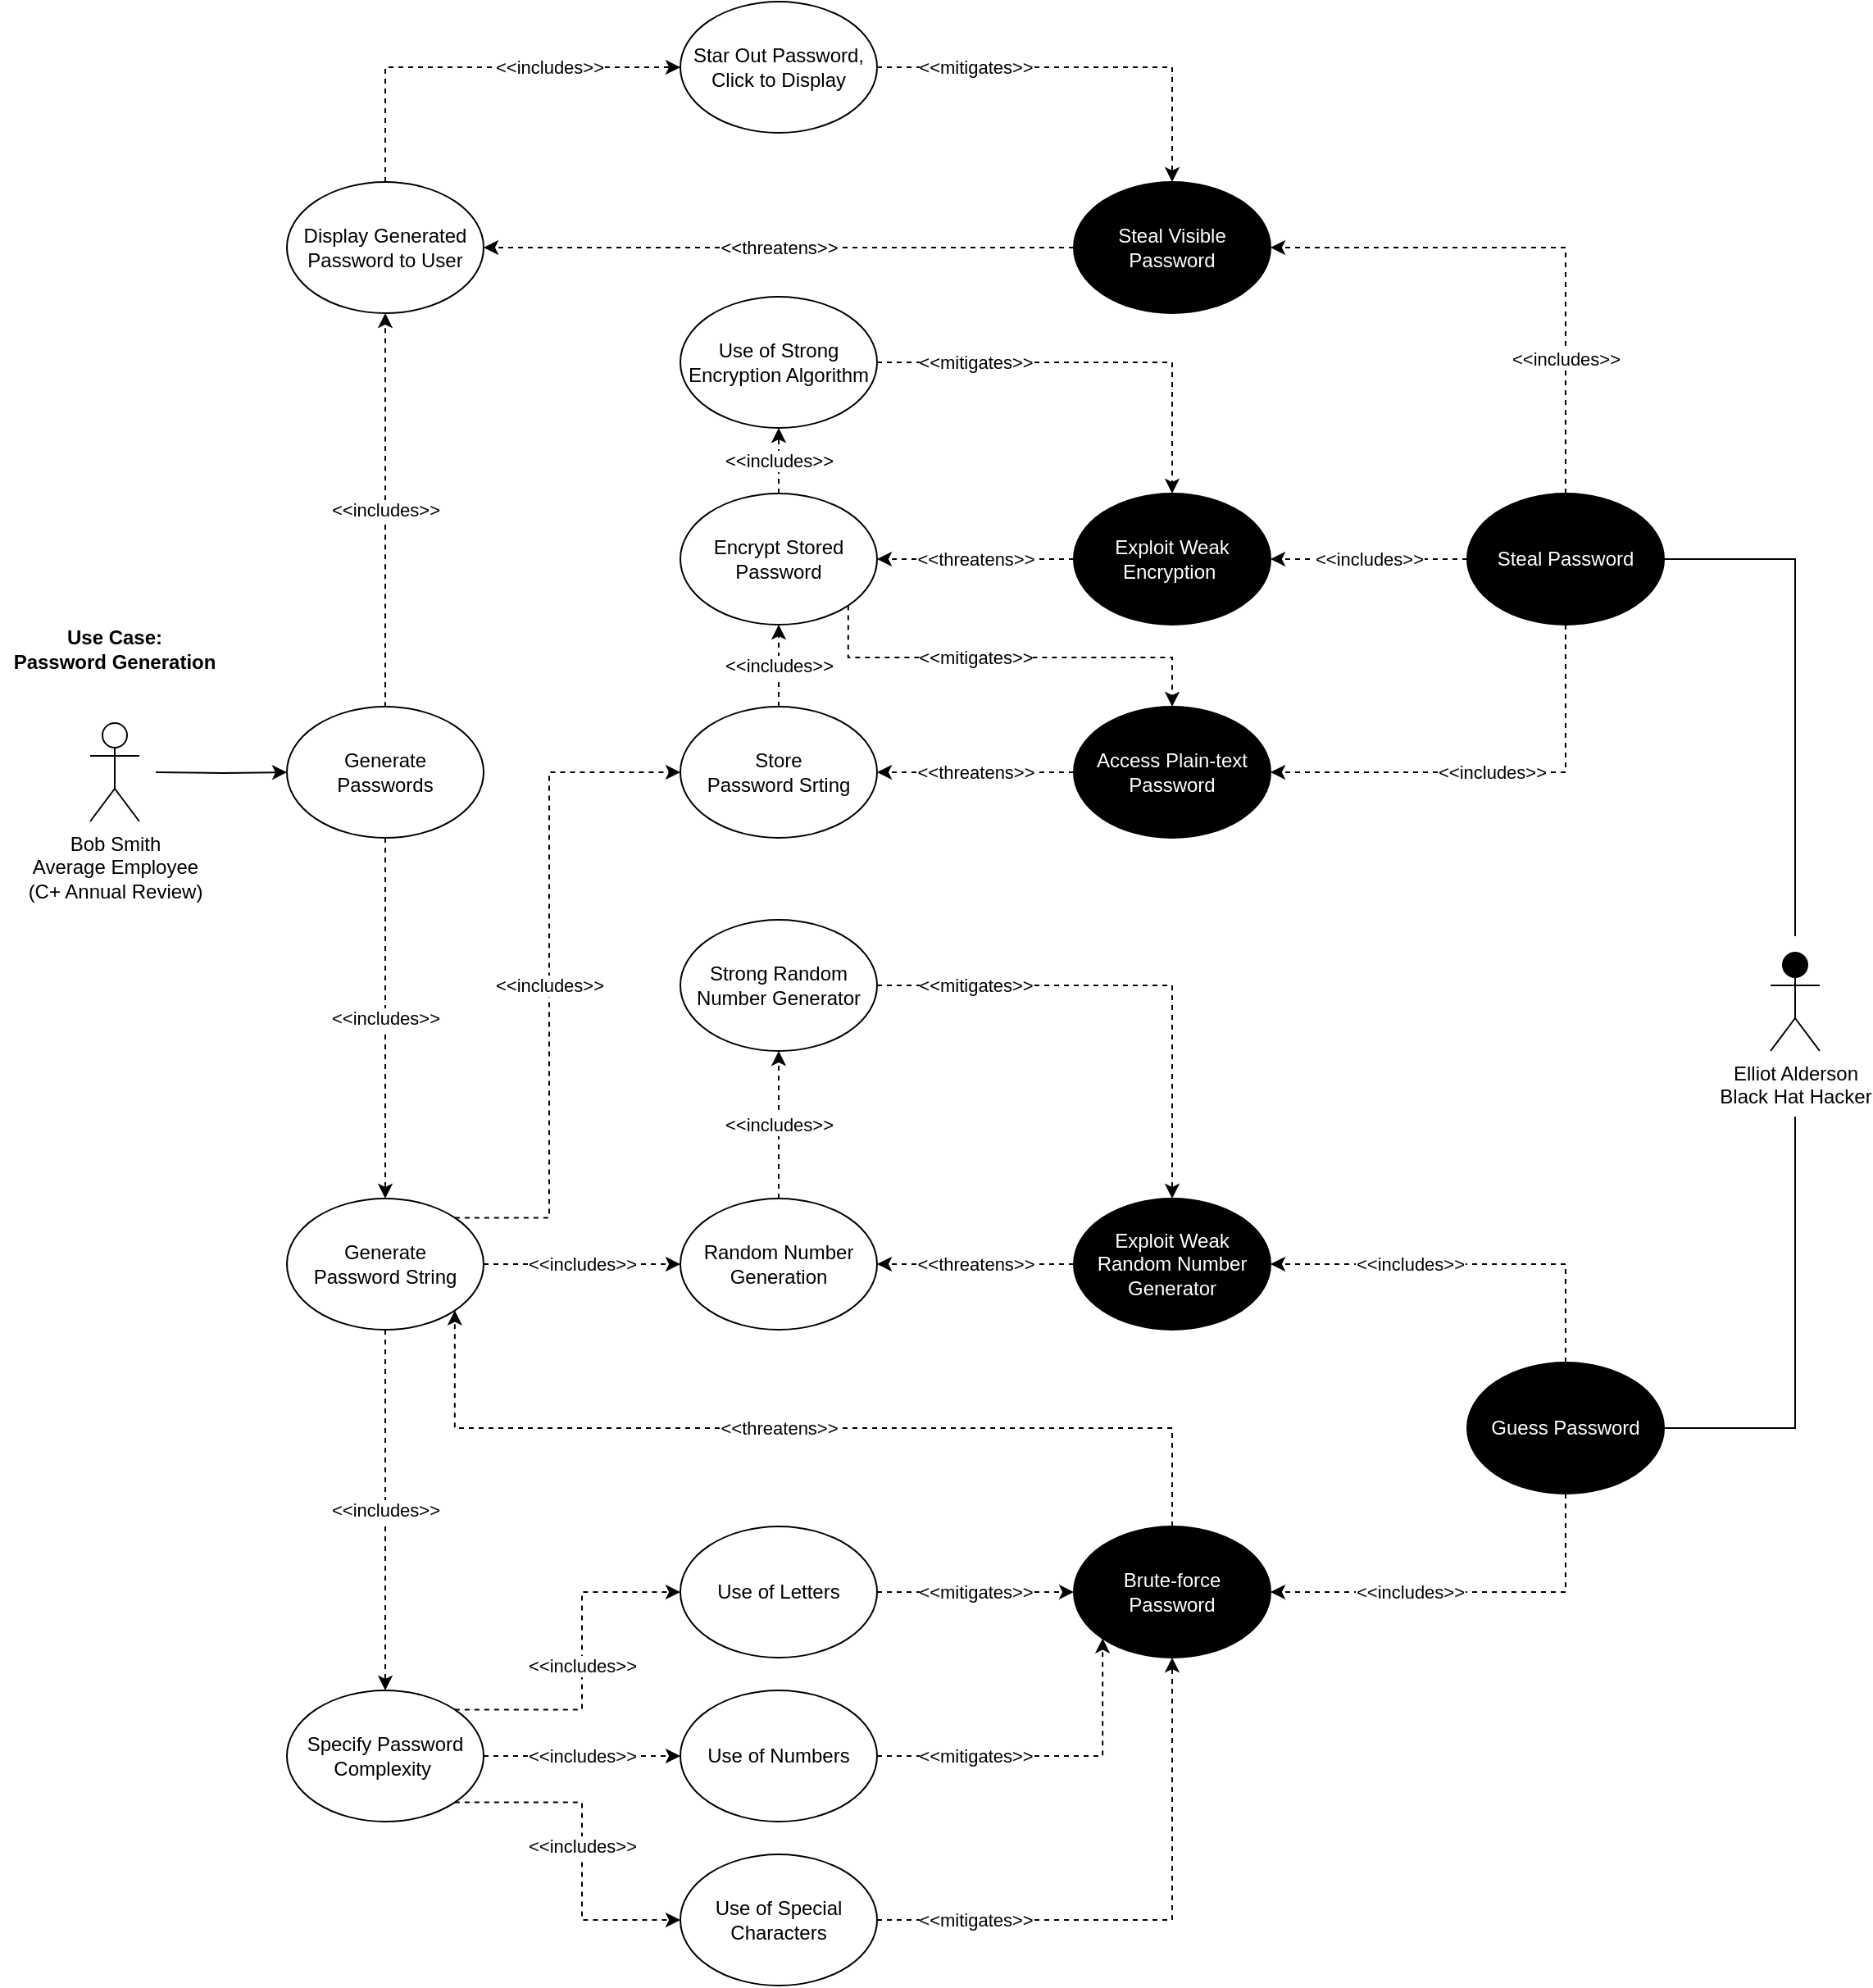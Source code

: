 <mxfile version="20.3.3" type="device"><diagram id="7q6WzZqFf9v9yzIv_zda" name="Use case"><mxGraphModel dx="1673" dy="2029" grid="1" gridSize="10" guides="1" tooltips="1" connect="1" arrows="1" fold="1" page="1" pageScale="1" pageWidth="850" pageHeight="1100" math="0" shadow="0"><root><mxCell id="0"/><mxCell id="1" parent="0"/><mxCell id="6nVk2OjUx_Jec70H1OZ8-64" style="edgeStyle=orthogonalEdgeStyle;rounded=0;orthogonalLoop=1;jettySize=auto;html=1;entryX=0;entryY=0.5;entryDx=0;entryDy=0;" parent="1" target="SSoZlEEdxV4zL4xD8buy-4" edge="1"><mxGeometry relative="1" as="geometry"><mxPoint x="120" y="360" as="sourcePoint"/></mxGeometry></mxCell><mxCell id="SSoZlEEdxV4zL4xD8buy-2" value="Bob Smith&lt;br&gt;Average Employee&lt;br&gt;(C+ Annual Review)" style="shape=umlActor;verticalLabelPosition=bottom;verticalAlign=top;html=1;outlineConnect=0;fillColor=#FFFFFF;" parent="1" vertex="1"><mxGeometry x="80" y="330" width="30" height="60" as="geometry"/></mxCell><mxCell id="6nVk2OjUx_Jec70H1OZ8-1" value="&amp;lt;&amp;lt;includes&amp;gt;&amp;gt;" style="edgeStyle=orthogonalEdgeStyle;rounded=0;orthogonalLoop=1;jettySize=auto;html=1;dashed=1;entryX=0.5;entryY=0;entryDx=0;entryDy=0;startArrow=none;exitX=0.5;exitY=1;exitDx=0;exitDy=0;" parent="1" source="6nVk2OjUx_Jec70H1OZ8-14" target="6nVk2OjUx_Jec70H1OZ8-2" edge="1"><mxGeometry relative="1" as="geometry"><mxPoint x="260" y="640" as="targetPoint"/></mxGeometry></mxCell><mxCell id="6nVk2OjUx_Jec70H1OZ8-16" value="&amp;lt;&amp;lt;includes&amp;gt;&amp;gt;" style="edgeStyle=orthogonalEdgeStyle;rounded=0;orthogonalLoop=1;jettySize=auto;html=1;exitX=0.5;exitY=1;exitDx=0;exitDy=0;entryX=0.5;entryY=0;entryDx=0;entryDy=0;dashed=1;" parent="1" source="SSoZlEEdxV4zL4xD8buy-4" target="6nVk2OjUx_Jec70H1OZ8-14" edge="1"><mxGeometry relative="1" as="geometry"><mxPoint x="260" y="270" as="sourcePoint"/></mxGeometry></mxCell><mxCell id="6nVk2OjUx_Jec70H1OZ8-35" value="&amp;lt;&amp;lt;includes&amp;gt;&amp;gt;" style="edgeStyle=orthogonalEdgeStyle;curved=1;orthogonalLoop=1;jettySize=auto;html=1;exitX=0.5;exitY=0;exitDx=0;exitDy=0;entryX=0.5;entryY=1;entryDx=0;entryDy=0;dashed=1;" parent="1" source="SSoZlEEdxV4zL4xD8buy-4" target="6nVk2OjUx_Jec70H1OZ8-34" edge="1"><mxGeometry relative="1" as="geometry"/></mxCell><mxCell id="SSoZlEEdxV4zL4xD8buy-4" value="Generate &lt;br&gt;Passwords" style="ellipse;whiteSpace=wrap;html=1;fillColor=#FFFFFF;" parent="1" vertex="1"><mxGeometry x="200" y="320" width="120" height="80" as="geometry"/></mxCell><mxCell id="y4aMO4poYCLMZNxBlCo6-3" value="&lt;b&gt;Use Case:&lt;br&gt;Password Generation&lt;br&gt;&lt;/b&gt;" style="text;html=1;strokeColor=none;fillColor=none;align=center;verticalAlign=middle;whiteSpace=wrap;rounded=0;" parent="1" vertex="1"><mxGeometry x="25" y="270" width="140" height="30" as="geometry"/></mxCell><mxCell id="6nVk2OjUx_Jec70H1OZ8-39" value="&amp;lt;&amp;lt;includes&amp;gt;&amp;gt;" style="edgeStyle=orthogonalEdgeStyle;orthogonalLoop=1;jettySize=auto;html=1;exitX=0.5;exitY=0;exitDx=0;exitDy=0;entryX=1;entryY=0.5;entryDx=0;entryDy=0;dashed=1;rounded=0;" parent="1" source="y4aMO4poYCLMZNxBlCo6-14" target="6nVk2OjUx_Jec70H1OZ8-38" edge="1"><mxGeometry x="-0.5" relative="1" as="geometry"><mxPoint as="offset"/></mxGeometry></mxCell><mxCell id="6nVk2OjUx_Jec70H1OZ8-59" value="&amp;lt;&amp;lt;includes&amp;gt;&amp;gt;" style="edgeStyle=orthogonalEdgeStyle;rounded=0;orthogonalLoop=1;jettySize=auto;html=1;entryX=1;entryY=0.5;entryDx=0;entryDy=0;dashed=1;" parent="1" source="y4aMO4poYCLMZNxBlCo6-14" target="6nVk2OjUx_Jec70H1OZ8-53" edge="1"><mxGeometry relative="1" as="geometry"/></mxCell><mxCell id="6nVk2OjUx_Jec70H1OZ8-60" value="&amp;lt;&amp;lt;includes&amp;gt;&amp;gt;" style="edgeStyle=orthogonalEdgeStyle;rounded=0;orthogonalLoop=1;jettySize=auto;html=1;exitX=0.5;exitY=1;exitDx=0;exitDy=0;entryX=1;entryY=0.5;entryDx=0;entryDy=0;dashed=1;" parent="1" source="y4aMO4poYCLMZNxBlCo6-14" target="6nVk2OjUx_Jec70H1OZ8-54" edge="1"><mxGeometry relative="1" as="geometry"/></mxCell><mxCell id="y4aMO4poYCLMZNxBlCo6-14" value="&lt;font color=&quot;#ffffff&quot;&gt;&lt;span style=&quot;background-color: rgb(0, 0, 0);&quot;&gt;Steal Password&lt;/span&gt;&lt;/font&gt;" style="ellipse;whiteSpace=wrap;html=1;fillColor=#000000;" parent="1" vertex="1"><mxGeometry x="920" y="190" width="120" height="80" as="geometry"/></mxCell><mxCell id="6nVk2OjUx_Jec70H1OZ8-25" style="edgeStyle=orthogonalEdgeStyle;rounded=0;orthogonalLoop=1;jettySize=auto;html=1;entryX=1;entryY=0.5;entryDx=0;entryDy=0;exitX=0.5;exitY=0;exitDx=0;exitDy=0;endArrow=none;endFill=0;" parent="1" target="y4aMO4poYCLMZNxBlCo6-14" edge="1"><mxGeometry relative="1" as="geometry"><mxPoint x="1120" y="460" as="sourcePoint"/><Array as="points"><mxPoint x="1120" y="230"/></Array></mxGeometry></mxCell><mxCell id="6nVk2OjUx_Jec70H1OZ8-26" style="edgeStyle=orthogonalEdgeStyle;rounded=0;orthogonalLoop=1;jettySize=auto;html=1;entryX=1;entryY=0.5;entryDx=0;entryDy=0;endArrow=none;endFill=0;" parent="1" target="6nVk2OjUx_Jec70H1OZ8-24" edge="1"><mxGeometry relative="1" as="geometry"><mxPoint x="1120" y="570" as="sourcePoint"/><Array as="points"><mxPoint x="1120" y="760"/></Array></mxGeometry></mxCell><mxCell id="y4aMO4poYCLMZNxBlCo6-24" value="Elliot Alderson&lt;br&gt;Black Hat Hacker" style="shape=umlActor;verticalLabelPosition=bottom;verticalAlign=top;html=1;outlineConnect=0;fillColor=#000000;" parent="1" vertex="1"><mxGeometry x="1105" y="470" width="30" height="60" as="geometry"/></mxCell><mxCell id="6nVk2OjUx_Jec70H1OZ8-9" value="&amp;lt;&amp;lt;includes&amp;gt;&amp;gt;" style="edgeStyle=orthogonalEdgeStyle;rounded=0;orthogonalLoop=1;jettySize=auto;html=1;exitX=1;exitY=0;exitDx=0;exitDy=0;entryX=0;entryY=0.5;entryDx=0;entryDy=0;dashed=1;" parent="1" source="6nVk2OjUx_Jec70H1OZ8-2" target="6nVk2OjUx_Jec70H1OZ8-6" edge="1"><mxGeometry relative="1" as="geometry"/></mxCell><mxCell id="6nVk2OjUx_Jec70H1OZ8-10" value="&amp;lt;&amp;lt;includes&amp;gt;&amp;gt;" style="edgeStyle=orthogonalEdgeStyle;rounded=0;orthogonalLoop=1;jettySize=auto;html=1;exitX=1;exitY=0.5;exitDx=0;exitDy=0;entryX=0;entryY=0.5;entryDx=0;entryDy=0;dashed=1;" parent="1" source="6nVk2OjUx_Jec70H1OZ8-2" target="6nVk2OjUx_Jec70H1OZ8-7" edge="1"><mxGeometry relative="1" as="geometry"/></mxCell><mxCell id="6nVk2OjUx_Jec70H1OZ8-11" value="&amp;lt;&amp;lt;includes&amp;gt;&amp;gt;" style="edgeStyle=orthogonalEdgeStyle;rounded=0;orthogonalLoop=1;jettySize=auto;html=1;exitX=1;exitY=1;exitDx=0;exitDy=0;entryX=0;entryY=0.5;entryDx=0;entryDy=0;dashed=1;" parent="1" source="6nVk2OjUx_Jec70H1OZ8-2" target="6nVk2OjUx_Jec70H1OZ8-8" edge="1"><mxGeometry relative="1" as="geometry"/></mxCell><mxCell id="6nVk2OjUx_Jec70H1OZ8-2" value="Specify Password Complexity&amp;nbsp;" style="ellipse;whiteSpace=wrap;html=1;fillColor=#FFFFFF;" parent="1" vertex="1"><mxGeometry x="200" y="920" width="120" height="80" as="geometry"/></mxCell><mxCell id="6nVk2OjUx_Jec70H1OZ8-18" value="&amp;lt;&amp;lt;mitigates&amp;gt;&amp;gt;" style="edgeStyle=orthogonalEdgeStyle;rounded=0;orthogonalLoop=1;jettySize=auto;html=1;exitX=1;exitY=0.5;exitDx=0;exitDy=0;entryX=0;entryY=0.5;entryDx=0;entryDy=0;dashed=1;" parent="1" source="6nVk2OjUx_Jec70H1OZ8-6" target="6nVk2OjUx_Jec70H1OZ8-12" edge="1"><mxGeometry relative="1" as="geometry"><mxPoint as="offset"/></mxGeometry></mxCell><mxCell id="6nVk2OjUx_Jec70H1OZ8-6" value="Use of Letters" style="ellipse;whiteSpace=wrap;html=1;fillColor=#FFFFFF;" parent="1" vertex="1"><mxGeometry x="440" y="820" width="120" height="80" as="geometry"/></mxCell><mxCell id="6nVk2OjUx_Jec70H1OZ8-19" value="&amp;lt;&amp;lt;mitigates&amp;gt;&amp;gt;" style="edgeStyle=orthogonalEdgeStyle;rounded=0;orthogonalLoop=1;jettySize=auto;html=1;exitX=1;exitY=0.5;exitDx=0;exitDy=0;entryX=0;entryY=1;entryDx=0;entryDy=0;dashed=1;" parent="1" source="6nVk2OjUx_Jec70H1OZ8-7" target="6nVk2OjUx_Jec70H1OZ8-12" edge="1"><mxGeometry x="-0.427" relative="1" as="geometry"><mxPoint as="offset"/></mxGeometry></mxCell><mxCell id="6nVk2OjUx_Jec70H1OZ8-7" value="Use of Numbers" style="ellipse;whiteSpace=wrap;html=1;fillColor=#FFFFFF;" parent="1" vertex="1"><mxGeometry x="440" y="920" width="120" height="80" as="geometry"/></mxCell><mxCell id="6nVk2OjUx_Jec70H1OZ8-20" value="&amp;lt;&amp;lt;mitigates&amp;gt;&amp;gt;" style="edgeStyle=orthogonalEdgeStyle;rounded=0;orthogonalLoop=1;jettySize=auto;html=1;exitX=1;exitY=0.5;exitDx=0;exitDy=0;entryX=0.5;entryY=1;entryDx=0;entryDy=0;dashed=1;" parent="1" source="6nVk2OjUx_Jec70H1OZ8-8" target="6nVk2OjUx_Jec70H1OZ8-12" edge="1"><mxGeometry x="-0.647" relative="1" as="geometry"><mxPoint as="offset"/></mxGeometry></mxCell><mxCell id="6nVk2OjUx_Jec70H1OZ8-8" value="Use of Special Characters" style="ellipse;whiteSpace=wrap;html=1;fillColor=#FFFFFF;" parent="1" vertex="1"><mxGeometry x="440" y="1020" width="120" height="80" as="geometry"/></mxCell><mxCell id="6nVk2OjUx_Jec70H1OZ8-17" value="&amp;lt;&amp;lt;threatens&amp;gt;&amp;gt;" style="edgeStyle=orthogonalEdgeStyle;rounded=0;orthogonalLoop=1;jettySize=auto;html=1;entryX=1;entryY=1;entryDx=0;entryDy=0;dashed=1;exitX=0.5;exitY=0;exitDx=0;exitDy=0;" parent="1" source="6nVk2OjUx_Jec70H1OZ8-12" target="6nVk2OjUx_Jec70H1OZ8-14" edge="1"><mxGeometry x="0.054" relative="1" as="geometry"><Array as="points"><mxPoint x="740" y="760"/><mxPoint x="302" y="760"/></Array><mxPoint as="offset"/></mxGeometry></mxCell><mxCell id="6nVk2OjUx_Jec70H1OZ8-12" value="&lt;font color=&quot;#ffffff&quot;&gt;&lt;span style=&quot;background-color: rgb(0, 0, 0);&quot;&gt;Brute-force &lt;br&gt;Password&lt;/span&gt;&lt;/font&gt;" style="ellipse;whiteSpace=wrap;html=1;fillColor=#000000;" parent="1" vertex="1"><mxGeometry x="680" y="820" width="120" height="80" as="geometry"/></mxCell><mxCell id="6nVk2OjUx_Jec70H1OZ8-28" value="&amp;lt;&amp;lt;includes&amp;gt;&amp;gt;" style="edgeStyle=orthogonalEdgeStyle;rounded=0;orthogonalLoop=1;jettySize=auto;html=1;exitX=1;exitY=0.5;exitDx=0;exitDy=0;entryX=0;entryY=0.5;entryDx=0;entryDy=0;dashed=1;" parent="1" source="6nVk2OjUx_Jec70H1OZ8-14" target="6nVk2OjUx_Jec70H1OZ8-21" edge="1"><mxGeometry relative="1" as="geometry"/></mxCell><mxCell id="6nVk2OjUx_Jec70H1OZ8-47" value="&amp;lt;&amp;lt;includes&amp;gt;&amp;gt;" style="edgeStyle=orthogonalEdgeStyle;rounded=0;orthogonalLoop=1;jettySize=auto;html=1;exitX=1;exitY=0;exitDx=0;exitDy=0;dashed=1;entryX=0;entryY=0.5;entryDx=0;entryDy=0;" parent="1" source="6nVk2OjUx_Jec70H1OZ8-14" target="6nVk2OjUx_Jec70H1OZ8-48" edge="1"><mxGeometry x="-0.026" relative="1" as="geometry"><mxPoint x="400" y="390" as="targetPoint"/><Array as="points"><mxPoint x="360" y="632"/><mxPoint x="360" y="360"/></Array><mxPoint as="offset"/></mxGeometry></mxCell><mxCell id="6nVk2OjUx_Jec70H1OZ8-14" value="Generate &lt;br&gt;Password String" style="ellipse;whiteSpace=wrap;html=1;fillColor=#FFFFFF;" parent="1" vertex="1"><mxGeometry x="200" y="620" width="120" height="80" as="geometry"/></mxCell><mxCell id="6nVk2OjUx_Jec70H1OZ8-29" value="&amp;lt;&amp;lt;includes&amp;gt;&amp;gt;" style="edgeStyle=orthogonalEdgeStyle;rounded=0;orthogonalLoop=1;jettySize=auto;html=1;exitX=0.5;exitY=0;exitDx=0;exitDy=0;entryX=0.5;entryY=1;entryDx=0;entryDy=0;dashed=1;" parent="1" source="6nVk2OjUx_Jec70H1OZ8-21" target="6nVk2OjUx_Jec70H1OZ8-22" edge="1"><mxGeometry relative="1" as="geometry"/></mxCell><mxCell id="6nVk2OjUx_Jec70H1OZ8-21" value="Random Number Generation" style="ellipse;whiteSpace=wrap;html=1;fillColor=#FFFFFF;" parent="1" vertex="1"><mxGeometry x="440" y="620" width="120" height="80" as="geometry"/></mxCell><mxCell id="6nVk2OjUx_Jec70H1OZ8-32" value="&amp;lt;&amp;lt;mitigates&amp;gt;&amp;gt;" style="edgeStyle=orthogonalEdgeStyle;rounded=0;orthogonalLoop=1;jettySize=auto;html=1;exitX=1;exitY=0.5;exitDx=0;exitDy=0;entryX=0.5;entryY=0;entryDx=0;entryDy=0;dashed=1;" parent="1" source="6nVk2OjUx_Jec70H1OZ8-22" target="6nVk2OjUx_Jec70H1OZ8-30" edge="1"><mxGeometry x="-0.613" relative="1" as="geometry"><mxPoint as="offset"/></mxGeometry></mxCell><mxCell id="6nVk2OjUx_Jec70H1OZ8-22" value="Strong Random Number Generator" style="ellipse;whiteSpace=wrap;html=1;fillColor=#FFFFFF;" parent="1" vertex="1"><mxGeometry x="440" y="450" width="120" height="80" as="geometry"/></mxCell><mxCell id="6nVk2OjUx_Jec70H1OZ8-27" value="&amp;lt;&amp;lt;includes&amp;gt;&amp;gt;" style="edgeStyle=orthogonalEdgeStyle;rounded=0;orthogonalLoop=1;jettySize=auto;html=1;entryX=1;entryY=0.5;entryDx=0;entryDy=0;dashed=1;exitX=0.5;exitY=1;exitDx=0;exitDy=0;" parent="1" source="6nVk2OjUx_Jec70H1OZ8-24" target="6nVk2OjUx_Jec70H1OZ8-12" edge="1"><mxGeometry x="0.294" relative="1" as="geometry"><mxPoint as="offset"/></mxGeometry></mxCell><mxCell id="6nVk2OjUx_Jec70H1OZ8-33" value="&amp;lt;&amp;lt;includes&amp;gt;&amp;gt;" style="edgeStyle=orthogonalEdgeStyle;rounded=0;orthogonalLoop=1;jettySize=auto;html=1;exitX=0.5;exitY=0;exitDx=0;exitDy=0;entryX=1;entryY=0.5;entryDx=0;entryDy=0;dashed=1;" parent="1" source="6nVk2OjUx_Jec70H1OZ8-24" target="6nVk2OjUx_Jec70H1OZ8-30" edge="1"><mxGeometry x="0.294" relative="1" as="geometry"><mxPoint as="offset"/></mxGeometry></mxCell><mxCell id="6nVk2OjUx_Jec70H1OZ8-24" value="&lt;font color=&quot;#ffffff&quot;&gt;&lt;span style=&quot;background-color: rgb(0, 0, 0);&quot;&gt;Guess Password&lt;/span&gt;&lt;/font&gt;" style="ellipse;whiteSpace=wrap;html=1;fillColor=#000000;" parent="1" vertex="1"><mxGeometry x="920" y="720" width="120" height="80" as="geometry"/></mxCell><mxCell id="6nVk2OjUx_Jec70H1OZ8-31" value="&amp;lt;&amp;lt;threatens&amp;gt;&amp;gt;" style="edgeStyle=orthogonalEdgeStyle;rounded=0;orthogonalLoop=1;jettySize=auto;html=1;entryX=1;entryY=0.5;entryDx=0;entryDy=0;dashed=1;" parent="1" source="6nVk2OjUx_Jec70H1OZ8-30" target="6nVk2OjUx_Jec70H1OZ8-21" edge="1"><mxGeometry relative="1" as="geometry"/></mxCell><mxCell id="6nVk2OjUx_Jec70H1OZ8-30" value="&lt;font color=&quot;#ffffff&quot;&gt;&lt;span style=&quot;background-color: rgb(0, 0, 0);&quot;&gt;Exploit Weak Random Number Generator&lt;/span&gt;&lt;/font&gt;" style="ellipse;whiteSpace=wrap;html=1;fillColor=#000000;" parent="1" vertex="1"><mxGeometry x="680" y="620" width="120" height="80" as="geometry"/></mxCell><mxCell id="6nVk2OjUx_Jec70H1OZ8-36" value="&amp;lt;&amp;lt;includes&amp;gt;&amp;gt;" style="edgeStyle=orthogonalEdgeStyle;orthogonalLoop=1;jettySize=auto;html=1;exitX=0.5;exitY=0;exitDx=0;exitDy=0;dashed=1;entryX=0;entryY=0.5;entryDx=0;entryDy=0;rounded=0;" parent="1" source="6nVk2OjUx_Jec70H1OZ8-34" target="6nVk2OjUx_Jec70H1OZ8-37" edge="1"><mxGeometry x="0.36" relative="1" as="geometry"><mxPoint x="260" y="-80" as="targetPoint"/><mxPoint as="offset"/></mxGeometry></mxCell><mxCell id="6nVk2OjUx_Jec70H1OZ8-34" value="Display Generated Password to User" style="ellipse;whiteSpace=wrap;html=1;fillColor=#FFFFFF;" parent="1" vertex="1"><mxGeometry x="200" width="120" height="80" as="geometry"/></mxCell><mxCell id="6nVk2OjUx_Jec70H1OZ8-37" value="Star Out Password, Click to Display" style="ellipse;whiteSpace=wrap;html=1;fillColor=#FFFFFF;" parent="1" vertex="1"><mxGeometry x="440" y="-110" width="120" height="80" as="geometry"/></mxCell><mxCell id="6nVk2OjUx_Jec70H1OZ8-40" value="&amp;lt;&amp;lt;threatens&amp;gt;&amp;gt;" style="edgeStyle=orthogonalEdgeStyle;rounded=0;orthogonalLoop=1;jettySize=auto;html=1;exitX=0;exitY=0.5;exitDx=0;exitDy=0;entryX=1;entryY=0.5;entryDx=0;entryDy=0;dashed=1;startArrow=none;" parent="1" source="6nVk2OjUx_Jec70H1OZ8-38" target="6nVk2OjUx_Jec70H1OZ8-34" edge="1"><mxGeometry relative="1" as="geometry"><mxPoint x="440" y="40" as="sourcePoint"/></mxGeometry></mxCell><mxCell id="6nVk2OjUx_Jec70H1OZ8-38" value="&lt;font color=&quot;#ffffff&quot;&gt;&lt;span style=&quot;background-color: rgb(0, 0, 0);&quot;&gt;Steal Visible Password&lt;/span&gt;&lt;/font&gt;" style="ellipse;whiteSpace=wrap;html=1;fillColor=#000000;" parent="1" vertex="1"><mxGeometry x="680" width="120" height="80" as="geometry"/></mxCell><mxCell id="6nVk2OjUx_Jec70H1OZ8-44" value="&amp;lt;&amp;lt;mitigates&amp;gt;&amp;gt;" style="edgeStyle=orthogonalEdgeStyle;rounded=0;orthogonalLoop=1;jettySize=auto;html=1;entryX=0.5;entryY=0;entryDx=0;entryDy=0;dashed=1;exitX=1;exitY=0.5;exitDx=0;exitDy=0;" parent="1" source="6nVk2OjUx_Jec70H1OZ8-37" target="6nVk2OjUx_Jec70H1OZ8-38" edge="1"><mxGeometry x="-0.52" relative="1" as="geometry"><mxPoint x="550" y="-130" as="sourcePoint"/><mxPoint as="offset"/></mxGeometry></mxCell><mxCell id="6nVk2OjUx_Jec70H1OZ8-51" value="&amp;lt;&amp;lt;includes&amp;gt;&amp;gt;" style="edgeStyle=orthogonalEdgeStyle;rounded=0;orthogonalLoop=1;jettySize=auto;html=1;exitX=0.5;exitY=0;exitDx=0;exitDy=0;entryX=0.5;entryY=1;entryDx=0;entryDy=0;dashed=1;" parent="1" source="6nVk2OjUx_Jec70H1OZ8-48" target="6nVk2OjUx_Jec70H1OZ8-49" edge="1"><mxGeometry relative="1" as="geometry"><mxPoint as="offset"/></mxGeometry></mxCell><mxCell id="6nVk2OjUx_Jec70H1OZ8-48" value="Store &lt;br&gt;Password Srting" style="ellipse;whiteSpace=wrap;html=1;fillColor=#FFFFFF;" parent="1" vertex="1"><mxGeometry x="440" y="320" width="120" height="80" as="geometry"/></mxCell><mxCell id="6nVk2OjUx_Jec70H1OZ8-52" value="&amp;lt;&amp;lt;includes&amp;gt;&amp;gt;" style="edgeStyle=orthogonalEdgeStyle;rounded=0;orthogonalLoop=1;jettySize=auto;html=1;exitX=0.5;exitY=0;exitDx=0;exitDy=0;dashed=1;entryX=0.5;entryY=1;entryDx=0;entryDy=0;" parent="1" source="6nVk2OjUx_Jec70H1OZ8-49" target="6nVk2OjUx_Jec70H1OZ8-50" edge="1"><mxGeometry relative="1" as="geometry"/></mxCell><mxCell id="6nVk2OjUx_Jec70H1OZ8-58" value="&amp;lt;&amp;lt;mitigates&amp;gt;&amp;gt;" style="edgeStyle=orthogonalEdgeStyle;rounded=0;orthogonalLoop=1;jettySize=auto;html=1;exitX=1;exitY=1;exitDx=0;exitDy=0;entryX=0.5;entryY=0;entryDx=0;entryDy=0;dashed=1;" parent="1" source="6nVk2OjUx_Jec70H1OZ8-49" target="6nVk2OjUx_Jec70H1OZ8-54" edge="1"><mxGeometry x="-0.157" relative="1" as="geometry"><Array as="points"><mxPoint x="542" y="290"/><mxPoint x="740" y="290"/></Array><mxPoint as="offset"/></mxGeometry></mxCell><mxCell id="6nVk2OjUx_Jec70H1OZ8-49" value="Encrypt Stored Password" style="ellipse;whiteSpace=wrap;html=1;fillColor=#FFFFFF;" parent="1" vertex="1"><mxGeometry x="440" y="190" width="120" height="80" as="geometry"/></mxCell><mxCell id="6nVk2OjUx_Jec70H1OZ8-57" value="&amp;lt;&amp;lt;mitigates&amp;gt;&amp;gt;" style="edgeStyle=orthogonalEdgeStyle;rounded=0;orthogonalLoop=1;jettySize=auto;html=1;exitX=1;exitY=0.5;exitDx=0;exitDy=0;entryX=0.5;entryY=0;entryDx=0;entryDy=0;dashed=1;" parent="1" source="6nVk2OjUx_Jec70H1OZ8-50" target="6nVk2OjUx_Jec70H1OZ8-53" edge="1"><mxGeometry x="-0.538" relative="1" as="geometry"><mxPoint as="offset"/></mxGeometry></mxCell><mxCell id="6nVk2OjUx_Jec70H1OZ8-50" value="Use of Strong Encryption Algorithm" style="ellipse;whiteSpace=wrap;html=1;fillColor=#FFFFFF;" parent="1" vertex="1"><mxGeometry x="440" y="70" width="120" height="80" as="geometry"/></mxCell><mxCell id="6nVk2OjUx_Jec70H1OZ8-56" value="&amp;lt;&amp;lt;threatens&amp;gt;&amp;gt;" style="edgeStyle=orthogonalEdgeStyle;rounded=0;orthogonalLoop=1;jettySize=auto;html=1;entryX=1;entryY=0.5;entryDx=0;entryDy=0;dashed=1;" parent="1" source="6nVk2OjUx_Jec70H1OZ8-53" target="6nVk2OjUx_Jec70H1OZ8-49" edge="1"><mxGeometry relative="1" as="geometry"/></mxCell><mxCell id="6nVk2OjUx_Jec70H1OZ8-53" value="&lt;font color=&quot;#ffffff&quot;&gt;&lt;span style=&quot;background-color: rgb(0, 0, 0);&quot;&gt;Exploit Weak Encryption&amp;nbsp;&lt;/span&gt;&lt;/font&gt;" style="ellipse;whiteSpace=wrap;html=1;fillColor=#000000;" parent="1" vertex="1"><mxGeometry x="680" y="190" width="120" height="80" as="geometry"/></mxCell><mxCell id="6nVk2OjUx_Jec70H1OZ8-55" value="&amp;lt;&amp;lt;threatens&amp;gt;&amp;gt;" style="edgeStyle=orthogonalEdgeStyle;rounded=0;orthogonalLoop=1;jettySize=auto;html=1;entryX=1;entryY=0.5;entryDx=0;entryDy=0;dashed=1;" parent="1" source="6nVk2OjUx_Jec70H1OZ8-54" target="6nVk2OjUx_Jec70H1OZ8-48" edge="1"><mxGeometry relative="1" as="geometry"/></mxCell><mxCell id="6nVk2OjUx_Jec70H1OZ8-54" value="&lt;font color=&quot;#ffffff&quot;&gt;&lt;span style=&quot;background-color: rgb(0, 0, 0);&quot;&gt;Access Plain-text Password&lt;/span&gt;&lt;/font&gt;" style="ellipse;whiteSpace=wrap;html=1;fillColor=#000000;" parent="1" vertex="1"><mxGeometry x="680" y="320" width="120" height="80" as="geometry"/></mxCell></root></mxGraphModel></diagram></mxfile>